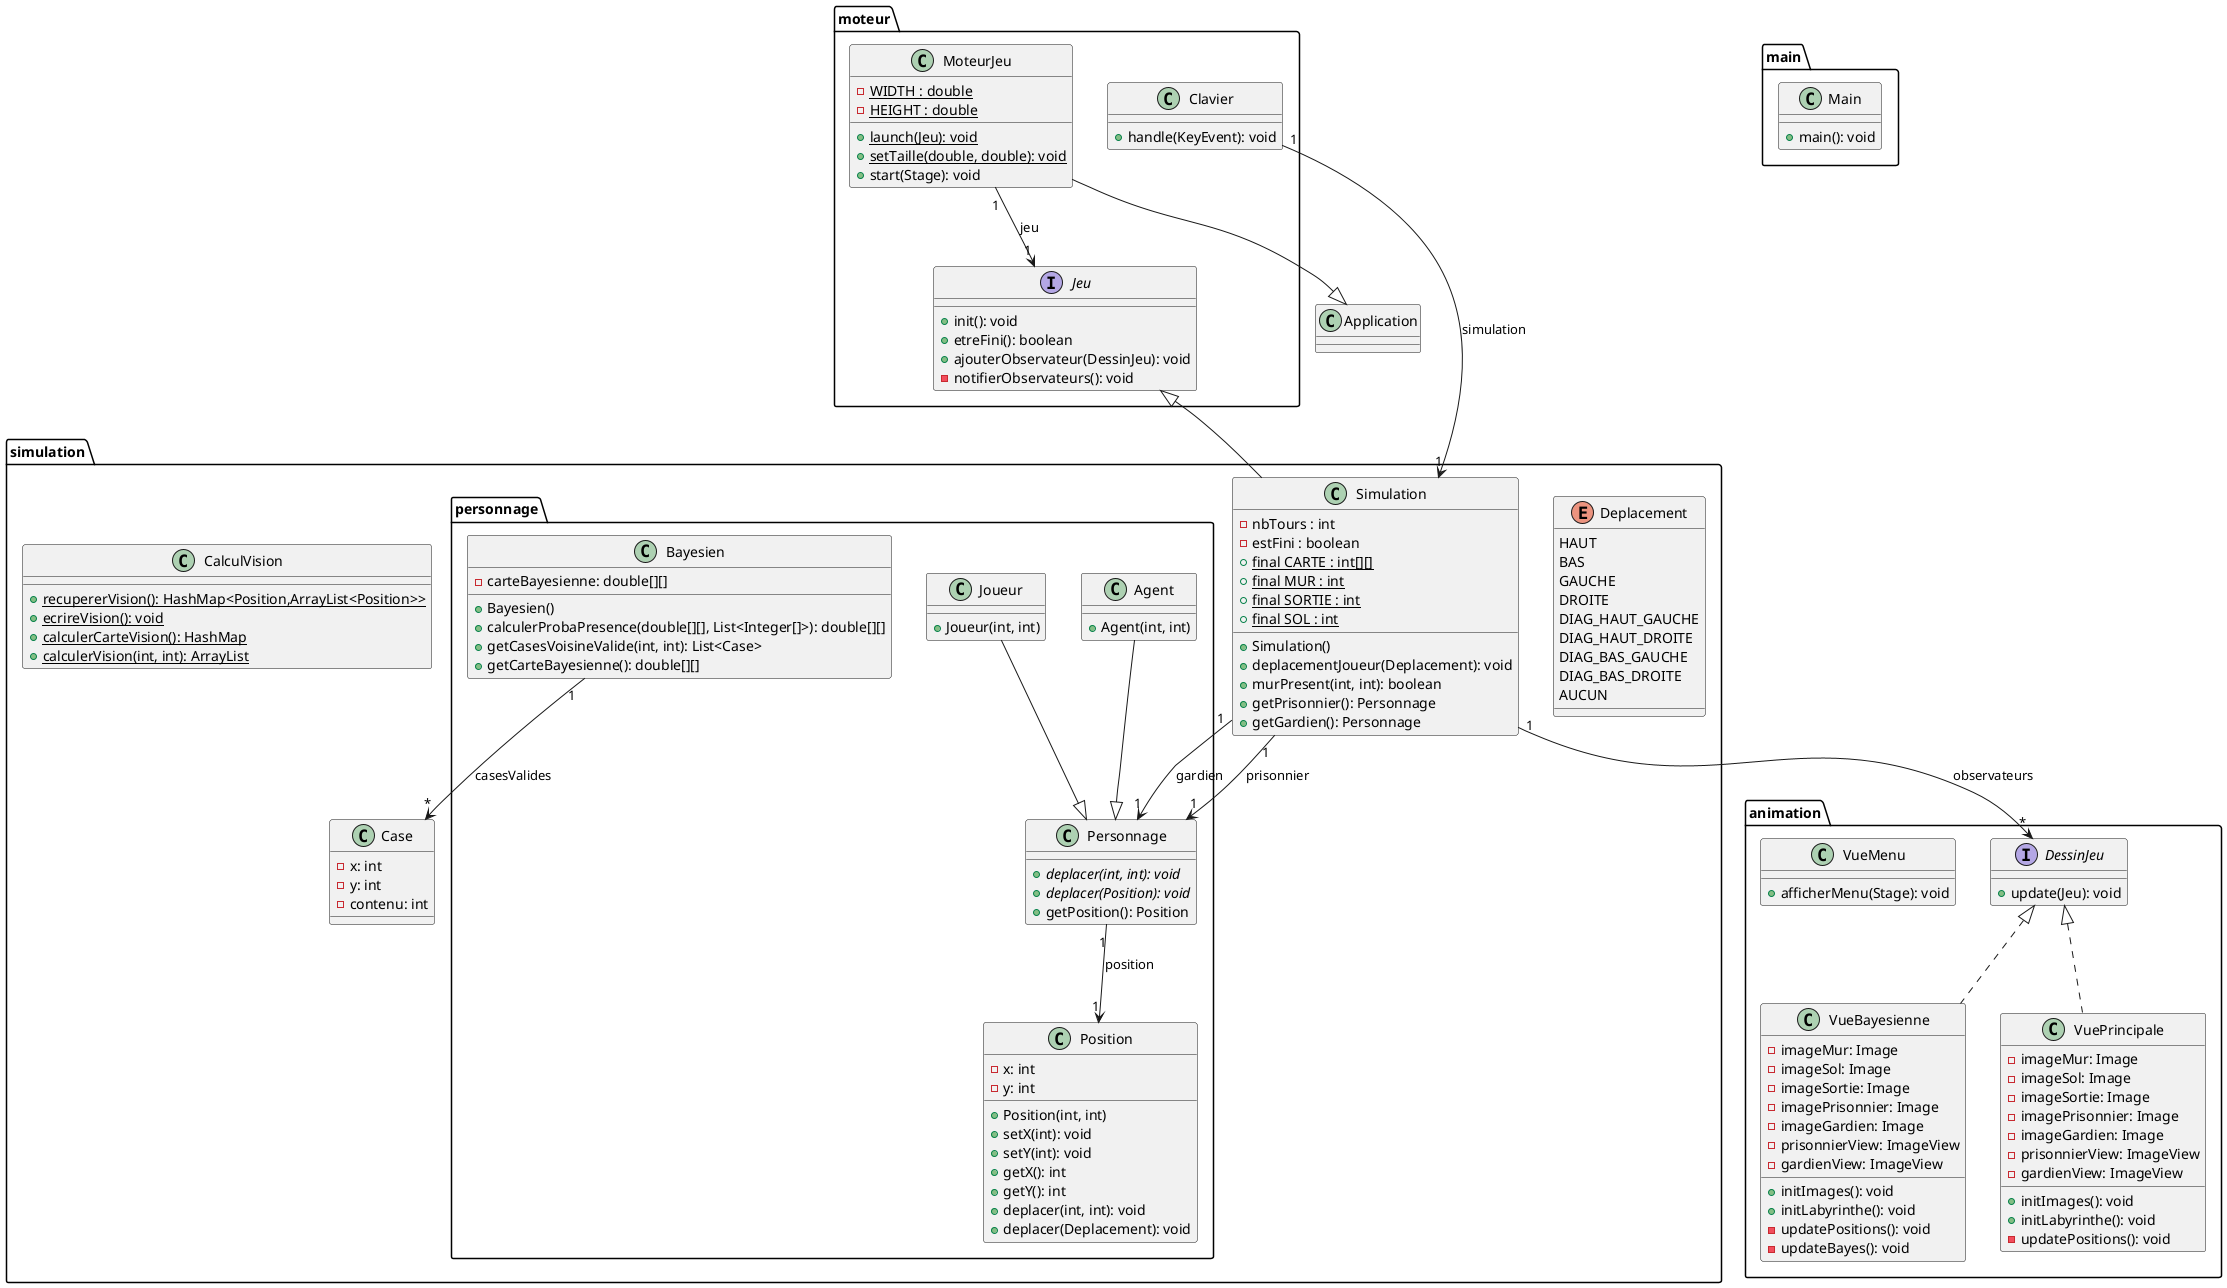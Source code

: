 @startuml
class Application


package "moteur"{
  Interface Jeu{
    + init(): void
    + etreFini(): boolean
    + ajouterObservateur(DessinJeu): void
    - notifierObservateurs(): void
  }
  class Clavier{
    + handle(KeyEvent): void
  }
  class MoteurJeu{
    - {static} WIDTH : double
    - {static} HEIGHT : double
    + {static} launch(Jeu): void
    + {static} setTaille(double, double): void
    + start(Stage): void
  }
}

package "simulation"{
  enum Deplacement{
    HAUT
    BAS
    GAUCHE
    DROITE
    DIAG_HAUT_GAUCHE
    DIAG_HAUT_DROITE
    DIAG_BAS_GAUCHE
    DIAG_BAS_DROITE
    AUCUN
}
  class Simulation{
    - nbTours : int
    - estFini : boolean
    + {static} final CARTE : int[][]
    + {static} final MUR : int
    + {static} final SORTIE : int
    + {static} final SOL : int
    + Simulation()
    + deplacementJoueur(Deplacement): void
    + murPresent(int, int): boolean
    + getPrisonnier(): Personnage
    + getGardien(): Personnage
  }

  class Case{
    - x: int
    - y: int
    - contenu: int
  }

  class CalculVision{
    + {static} recupererVision(): HashMap<Position,ArrayList<Position>>
    + {static} ecrireVision(): void
    + {static} calculerCarteVision(): HashMap
    + {static} calculerVision(int, int): ArrayList
  }
  package "personnage"{
    class Bayesien{
      - carteBayesienne: double[][]
      + Bayesien()
      + calculerProbaPresence(double[][], List<Integer[]>): double[][]
      + getCasesVoisineValide(int, int): List<Case>
      + getCarteBayesienne(): double[][]
    }
    class Position{
     - x: int
     - y: int
     + Position(int, int)
     + setX(int): void
     + setY(int): void
     + getX(): int
     + getY(): int
     + deplacer(int, int): void
     + deplacer(Deplacement): void
    }

    class Personnage{
      + {abstract} deplacer(int, int): void
      + {abstract} deplacer(Position): void
      + getPosition(): Position
    }

    class Agent{
      + Agent(int, int)
    }
    class Joueur{
      + Joueur(int, int)
    }
  }
}


package "animation" {
  Interface DessinJeu{
    + update(Jeu): void
  }

  class VueMenu{
    + afficherMenu(Stage): void
  }

  class VuePrincipale{
    - imageMur: Image
    - imageSol: Image
    - imageSortie: Image
    - imagePrisonnier: Image
    - imageGardien: Image
    - prisonnierView: ImageView
    - gardienView: ImageView
    + initImages(): void
    + initLabyrinthe(): void
    - updatePositions(): void
  }

  class VueBayesienne{
      - imageMur: Image
      - imageSol: Image
      - imageSortie: Image
      - imagePrisonnier: Image
      - imageGardien: Image
      - prisonnierView: ImageView
      - gardienView: ImageView
      + initImages(): void
      + initLabyrinthe(): void
      - updatePositions(): void
      - updateBayes(): void
    }
}

package "main"{
  class Main{
    + main(): void
  }
}

Bayesien "1" --> "*" Case: casesValides
Agent --|> Personnage
Joueur --|> Personnage
Personnage "1" --> "1" Position : position
MoteurJeu --|> Application
MoteurJeu "1" --> "1" Jeu: jeu
Simulation "1" --> "*" DessinJeu : observateurs
DessinJeu <|.. VuePrincipale
DessinJeu <|.. VueBayesienne
Simulation "1" --> "1" Personnage: gardien
Simulation "1" --> "1" Personnage: prisonnier
Clavier "1" --> "1" Simulation : simulation
Jeu <|-- Simulation

@enduml